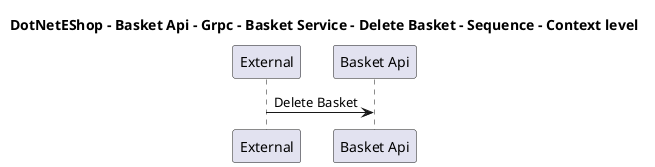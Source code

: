 @startuml

title DotNetEShop - Basket Api - Grpc - Basket Service - Delete Basket - Sequence - Context level

participant "External" as C4InterFlow.SoftwareSystems.ExternalSystem
participant "Basket Api" as DotNetEShop.SoftwareSystems.BasketApi

C4InterFlow.SoftwareSystems.ExternalSystem -> DotNetEShop.SoftwareSystems.BasketApi : Delete Basket


@enduml
